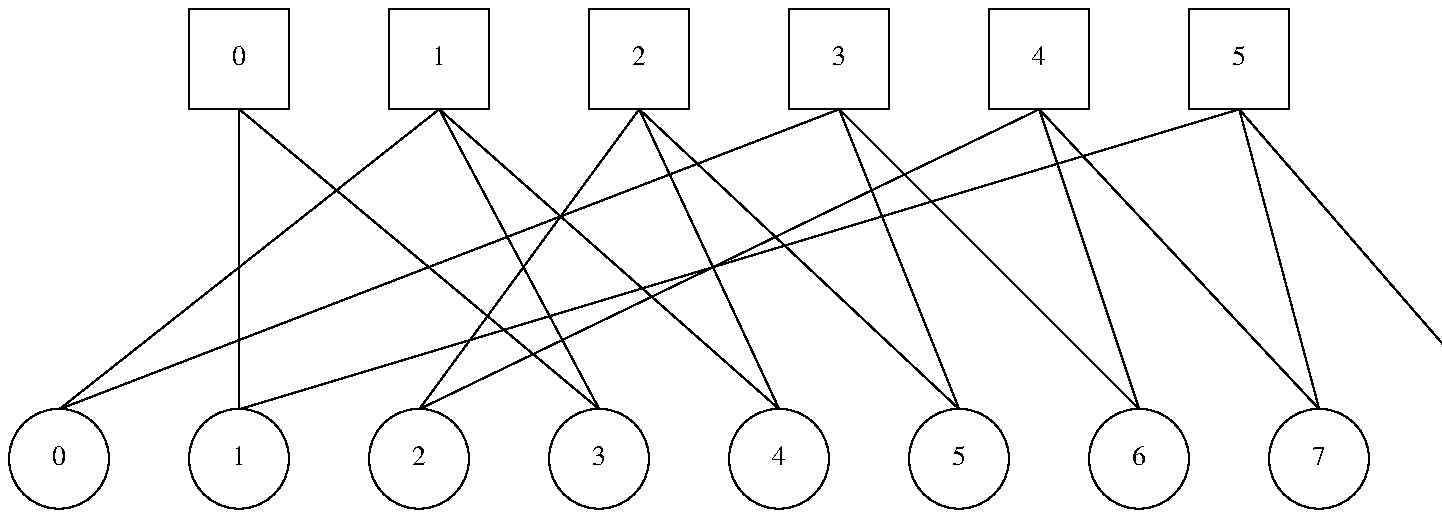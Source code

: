 .PS
move to (1, 7.5);
C0: box width 0.5 "0";
move;
C1: box same "1";
move;
C2: box same "2";
move;
C3: box same "3";
move;
C4: box same "4";
move;
C5: box same "5";
move 1.3;
down; move 2; 
left;
V8: circle "8";
move 0.4;
V7: circle "7";
move 0.4;
V6: circle "6";
move 0.4;
V5: circle "5";
move 0.4;
V4: circle "4";
move 0.4;
V3: circle "3";
move 0.4;
V2: circle "2";
move 0.4;
V1: circle "1";
move 0.4;
V0: circle "0";
line from C0.s to V3.n;
line from C1.s to V3.n;
line from C1.s to V4.n;
line from C2.s to V4.n;
line from C2.s to V5.n;
line from C3.s to V5.n;
line from C3.s to V6.n;
line from C4.s to V6.n;
line from C4.s to V7.n;
line from C5.s to V7.n;
line from C5.s to V8.n;
line from C1.s to V0.n;
line from C3.s to V0.n;
line from C0.s to V1.n;
line from C5.s to V1.n;
line from C2.s to V2.n;
line from C4.s to V2.n;
.PE
